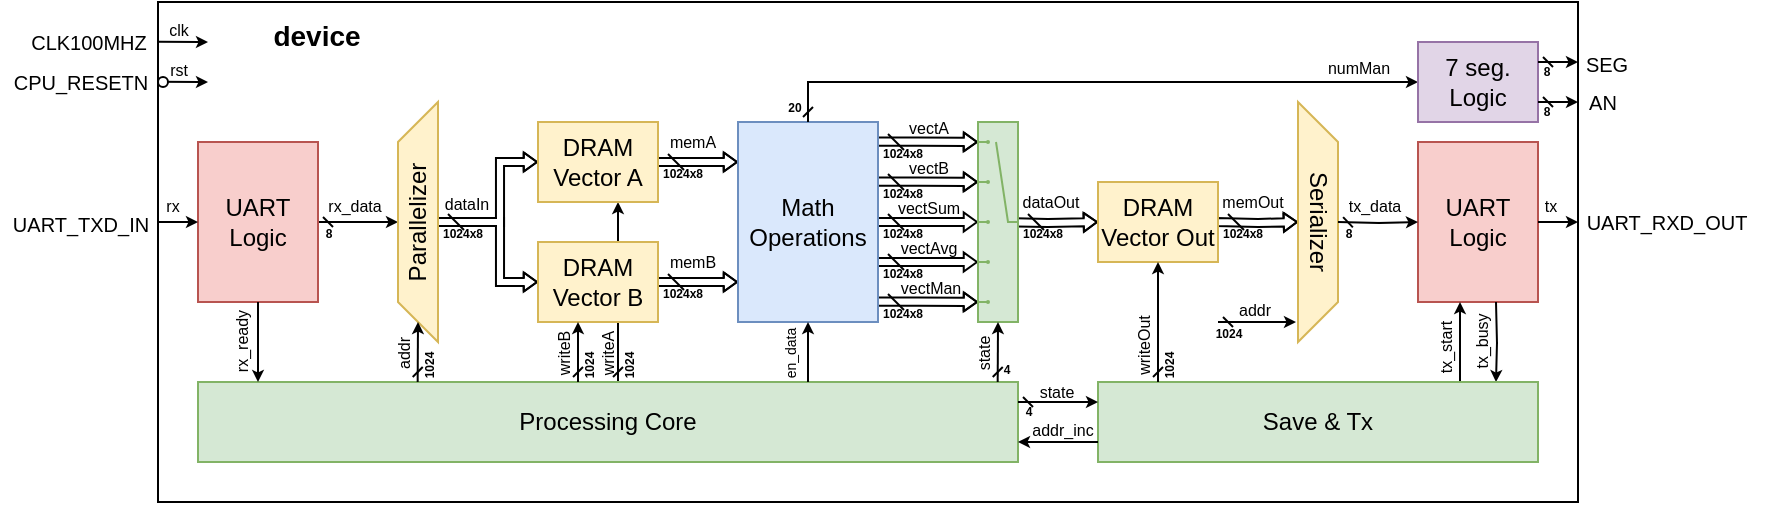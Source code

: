 <mxfile version="18.0.1" type="device"><diagram id="-DsmgzynWzYG9LLBWgBi" name="Página-1"><mxGraphModel dx="494" dy="309" grid="1" gridSize="10" guides="1" tooltips="1" connect="1" arrows="1" fold="1" page="1" pageScale="1" pageWidth="827" pageHeight="1169" math="0" shadow="0"><root><mxCell id="0"/><mxCell id="1" parent="0"/><mxCell id="y_zdgbAnioxn6mlKy7-3-130" value="" style="rounded=0;whiteSpace=wrap;html=1;fontSize=7;" parent="1" vertex="1"><mxGeometry x="90" y="50" width="710" height="250" as="geometry"/></mxCell><mxCell id="y_zdgbAnioxn6mlKy7-3-101" value="" style="endArrow=classic;html=1;rounded=0;fontSize=4;fontColor=#808080;strokeWidth=1;endSize=3;startSize=3;startArrow=dash;startFill=0;entryX=0.5;entryY=1;entryDx=0;entryDy=0;" parent="1" edge="1"><mxGeometry width="50" height="50" relative="1" as="geometry"><mxPoint x="320" y="240" as="sourcePoint"/><mxPoint x="320" y="150" as="targetPoint"/></mxGeometry></mxCell><mxCell id="y_zdgbAnioxn6mlKy7-3-64" style="edgeStyle=orthogonalEdgeStyle;rounded=0;orthogonalLoop=1;jettySize=auto;html=1;shape=flexArrow;endSize=1.878;startSize=3;strokeWidth=1;width=4.043;endWidth=4.427;" parent="1" edge="1"><mxGeometry relative="1" as="geometry"><mxPoint x="449" y="119.83" as="sourcePoint"/><mxPoint x="500" y="120" as="targetPoint"/><Array as="points"><mxPoint x="470" y="120"/><mxPoint x="490" y="120"/></Array></mxGeometry></mxCell><mxCell id="y_zdgbAnioxn6mlKy7-3-69" style="edgeStyle=orthogonalEdgeStyle;rounded=0;orthogonalLoop=1;jettySize=auto;html=1;shape=flexArrow;endSize=1.878;startSize=3;strokeWidth=1;width=4.043;endWidth=4.427;" parent="1" edge="1"><mxGeometry relative="1" as="geometry"><mxPoint x="449" y="199.83" as="sourcePoint"/><mxPoint x="500" y="200" as="targetPoint"/><Array as="points"><mxPoint x="470" y="200"/><mxPoint x="490" y="200"/></Array></mxGeometry></mxCell><mxCell id="y_zdgbAnioxn6mlKy7-3-41" style="edgeStyle=orthogonalEdgeStyle;rounded=0;orthogonalLoop=1;jettySize=auto;html=1;shape=flexArrow;endSize=1.878;startSize=3;strokeWidth=1;width=4.043;endWidth=4.427;entryX=0.5;entryY=1;entryDx=0;entryDy=0;" parent="1" target="y_zdgbAnioxn6mlKy7-3-40" edge="1"><mxGeometry relative="1" as="geometry"><mxPoint x="619" y="160" as="sourcePoint"/><mxPoint x="640" y="160" as="targetPoint"/><Array as="points"/></mxGeometry></mxCell><mxCell id="y_zdgbAnioxn6mlKy7-3-34" style="edgeStyle=orthogonalEdgeStyle;rounded=0;orthogonalLoop=1;jettySize=auto;html=1;shape=flexArrow;endSize=1.878;startSize=3;strokeWidth=1;width=4.043;endWidth=4.427;entryX=0;entryY=0.5;entryDx=0;entryDy=0;" parent="1" target="y_zdgbAnioxn6mlKy7-3-39" edge="1"><mxGeometry relative="1" as="geometry"><mxPoint x="509" y="160" as="sourcePoint"/><mxPoint x="552" y="160" as="targetPoint"/><Array as="points"/></mxGeometry></mxCell><mxCell id="y_zdgbAnioxn6mlKy7-3-16" style="edgeStyle=orthogonalEdgeStyle;rounded=0;orthogonalLoop=1;jettySize=auto;html=1;shape=flexArrow;endSize=1.878;startSize=3;strokeWidth=1;width=4.043;endWidth=4.427;" parent="1" edge="1"><mxGeometry relative="1" as="geometry"><mxPoint x="338.99" y="130.04" as="sourcePoint"/><mxPoint x="380" y="130" as="targetPoint"/><Array as="points"><mxPoint x="360" y="130"/><mxPoint x="360" y="130"/></Array></mxGeometry></mxCell><mxCell id="y_zdgbAnioxn6mlKy7-3-17" style="edgeStyle=orthogonalEdgeStyle;rounded=0;orthogonalLoop=1;jettySize=auto;html=1;shape=flexArrow;endSize=1.878;startSize=3;strokeWidth=1;width=4.043;endWidth=4.427;" parent="1" edge="1"><mxGeometry relative="1" as="geometry"><mxPoint x="339.0" y="190.0" as="sourcePoint"/><mxPoint x="380" y="190" as="targetPoint"/><Array as="points"><mxPoint x="360" y="190"/><mxPoint x="360" y="190"/></Array></mxGeometry></mxCell><mxCell id="y_zdgbAnioxn6mlKy7-3-19" style="edgeStyle=orthogonalEdgeStyle;rounded=0;orthogonalLoop=1;jettySize=auto;html=1;shape=flexArrow;endSize=1.878;startSize=3;strokeWidth=1;width=4.043;endWidth=4.427;" parent="1" edge="1"><mxGeometry relative="1" as="geometry"><mxPoint x="449" y="160" as="sourcePoint"/><mxPoint x="500" y="160" as="targetPoint"/><Array as="points"/></mxGeometry></mxCell><mxCell id="y_zdgbAnioxn6mlKy7-3-20" style="edgeStyle=orthogonalEdgeStyle;rounded=0;orthogonalLoop=1;jettySize=auto;html=1;shape=flexArrow;endSize=1.878;startSize=3;strokeWidth=1;width=4.043;endWidth=4.427;" parent="1" edge="1"><mxGeometry relative="1" as="geometry"><mxPoint x="449" y="180.0" as="sourcePoint"/><mxPoint x="500" y="180" as="targetPoint"/><Array as="points"/></mxGeometry></mxCell><mxCell id="y_zdgbAnioxn6mlKy7-3-18" style="edgeStyle=orthogonalEdgeStyle;rounded=0;orthogonalLoop=1;jettySize=auto;html=1;shape=flexArrow;endSize=1.878;startSize=3;strokeWidth=1;width=4.043;endWidth=4.427;" parent="1" edge="1"><mxGeometry relative="1" as="geometry"><mxPoint x="449" y="139.83" as="sourcePoint"/><mxPoint x="500" y="140" as="targetPoint"/><Array as="points"><mxPoint x="470" y="140"/><mxPoint x="490" y="140"/></Array></mxGeometry></mxCell><mxCell id="ORsFb4dyADY8NEj_Fjfk-15" style="edgeStyle=orthogonalEdgeStyle;rounded=0;orthogonalLoop=1;jettySize=auto;html=1;shape=flexArrow;endSize=1.878;startSize=3;strokeWidth=1;width=4.043;endWidth=4.427;entryX=0;entryY=0.5;entryDx=0;entryDy=0;" parent="1" target="ORsFb4dyADY8NEj_Fjfk-9" edge="1"><mxGeometry relative="1" as="geometry"><mxPoint x="229" y="160" as="sourcePoint"/><mxPoint x="260" y="190" as="targetPoint"/><Array as="points"><mxPoint x="261" y="160"/><mxPoint x="261" y="190"/></Array></mxGeometry></mxCell><mxCell id="ORsFb4dyADY8NEj_Fjfk-7" style="edgeStyle=orthogonalEdgeStyle;rounded=0;orthogonalLoop=1;jettySize=auto;html=1;exitX=1;exitY=0.5;exitDx=0;exitDy=0;entryX=0.5;entryY=0;entryDx=0;entryDy=0;endSize=3;startSize=3;startArrow=dash;startFill=0;" parent="1" source="ORsFb4dyADY8NEj_Fjfk-1" target="ORsFb4dyADY8NEj_Fjfk-5" edge="1"><mxGeometry relative="1" as="geometry"/></mxCell><mxCell id="ORsFb4dyADY8NEj_Fjfk-1" value="UART&lt;br&gt;Logic" style="rounded=0;whiteSpace=wrap;html=1;fillColor=#f8cecc;strokeColor=#b85450;" parent="1" vertex="1"><mxGeometry x="110" y="120" width="60" height="80" as="geometry"/></mxCell><mxCell id="ORsFb4dyADY8NEj_Fjfk-2" value="UART&lt;br&gt;Logic" style="rounded=0;whiteSpace=wrap;html=1;fillColor=#f8cecc;strokeColor=#b85450;" parent="1" vertex="1"><mxGeometry x="720" y="120" width="60" height="80" as="geometry"/></mxCell><mxCell id="ORsFb4dyADY8NEj_Fjfk-11" style="edgeStyle=orthogonalEdgeStyle;rounded=0;orthogonalLoop=1;jettySize=auto;html=1;entryX=0;entryY=0.5;entryDx=0;entryDy=0;shape=flexArrow;endSize=1.878;startSize=3;strokeWidth=1;width=4.043;endWidth=4.427;" parent="1" target="ORsFb4dyADY8NEj_Fjfk-8" edge="1"><mxGeometry relative="1" as="geometry"><mxPoint x="229" y="160" as="sourcePoint"/><Array as="points"><mxPoint x="261" y="160"/><mxPoint x="261" y="130"/></Array></mxGeometry></mxCell><mxCell id="ORsFb4dyADY8NEj_Fjfk-8" value="DRAM&lt;br&gt;Vector A" style="rounded=0;whiteSpace=wrap;html=1;fillColor=#fff2cc;strokeColor=#d6b656;" parent="1" vertex="1"><mxGeometry x="280" y="110" width="60" height="40" as="geometry"/></mxCell><mxCell id="ORsFb4dyADY8NEj_Fjfk-9" value="DRAM&lt;br&gt;Vector B" style="rounded=0;whiteSpace=wrap;html=1;fillColor=#fff2cc;strokeColor=#d6b656;" parent="1" vertex="1"><mxGeometry x="280" y="170" width="60" height="40" as="geometry"/></mxCell><mxCell id="ORsFb4dyADY8NEj_Fjfk-5" value="&lt;span style=&quot;background-color: rgb(255, 242, 204);&quot;&gt;Parallelizer&lt;/span&gt;" style="shape=trapezoid;perimeter=trapezoidPerimeter;whiteSpace=wrap;html=1;fixedSize=1;fillColor=#fff2cc;strokeColor=#d6b656;rotation=-90;" parent="1" vertex="1"><mxGeometry x="160" y="150" width="120" height="20" as="geometry"/></mxCell><mxCell id="ORsFb4dyADY8NEj_Fjfk-14" value="" style="rounded=0;whiteSpace=wrap;html=1;strokeColor=#FFFFFF;" parent="1" vertex="1"><mxGeometry x="260" y="154" width="2" height="14" as="geometry"/></mxCell><mxCell id="ORsFb4dyADY8NEj_Fjfk-16" value="dataIn" style="text;html=1;align=center;verticalAlign=middle;resizable=0;points=[];autosize=1;strokeColor=none;fillColor=none;fontSize=8;" parent="1" vertex="1"><mxGeometry x="224" y="141" width="40" height="20" as="geometry"/></mxCell><mxCell id="ORsFb4dyADY8NEj_Fjfk-17" value="addr" style="text;html=1;align=center;verticalAlign=middle;resizable=0;points=[];autosize=1;strokeColor=none;fillColor=none;fontSize=8;rotation=-90;" parent="1" vertex="1"><mxGeometry x="198" y="216" width="30" height="20" as="geometry"/></mxCell><mxCell id="ORsFb4dyADY8NEj_Fjfk-18" value="8" style="text;html=1;align=center;verticalAlign=middle;resizable=0;points=[];autosize=1;strokeColor=none;fillColor=none;fontSize=6;fontStyle=1" parent="1" vertex="1"><mxGeometry x="165" y="161" width="20" height="10" as="geometry"/></mxCell><mxCell id="ORsFb4dyADY8NEj_Fjfk-23" value="" style="endArrow=classic;html=1;rounded=0;fontSize=4;fontColor=#808080;strokeWidth=1;entryX=0;entryY=0.5;entryDx=0;entryDy=0;endSize=3;startSize=3;" parent="1" target="ORsFb4dyADY8NEj_Fjfk-1" edge="1"><mxGeometry width="50" height="50" relative="1" as="geometry"><mxPoint x="90" y="160" as="sourcePoint"/><mxPoint x="210" y="120" as="targetPoint"/></mxGeometry></mxCell><mxCell id="ORsFb4dyADY8NEj_Fjfk-24" value="rx" style="text;html=1;align=center;verticalAlign=middle;resizable=0;points=[];autosize=1;strokeColor=none;fillColor=none;fontSize=8;" parent="1" vertex="1"><mxGeometry x="87" y="142" width="20" height="20" as="geometry"/></mxCell><mxCell id="ORsFb4dyADY8NEj_Fjfk-33" value="memA" style="text;html=1;align=center;verticalAlign=middle;resizable=0;points=[];autosize=1;strokeColor=none;fillColor=none;fontSize=8;" parent="1" vertex="1"><mxGeometry x="337" y="110" width="40" height="20" as="geometry"/></mxCell><mxCell id="ORsFb4dyADY8NEj_Fjfk-35" value="memB" style="text;html=1;align=center;verticalAlign=middle;resizable=0;points=[];autosize=1;strokeColor=none;fillColor=none;fontSize=8;" parent="1" vertex="1"><mxGeometry x="337" y="170" width="40" height="20" as="geometry"/></mxCell><mxCell id="y_zdgbAnioxn6mlKy7-3-15" value="Math&lt;br&gt;Operations&lt;br&gt;" style="rounded=0;whiteSpace=wrap;html=1;fillColor=#dae8fc;strokeColor=#6c8ebf;" parent="1" vertex="1"><mxGeometry x="380" y="110" width="70" height="100" as="geometry"/></mxCell><mxCell id="y_zdgbAnioxn6mlKy7-3-33" value="" style="rounded=0;whiteSpace=wrap;html=1;fillColor=#d5e8d4;strokeColor=#82b366;" parent="1" vertex="1"><mxGeometry x="500" y="110" width="20" height="100" as="geometry"/></mxCell><mxCell id="y_zdgbAnioxn6mlKy7-3-38" value="dataOut" style="text;html=1;align=center;verticalAlign=middle;resizable=0;points=[];autosize=1;strokeColor=none;fillColor=none;fontSize=8;" parent="1" vertex="1"><mxGeometry x="516" y="140" width="40" height="20" as="geometry"/></mxCell><mxCell id="y_zdgbAnioxn6mlKy7-3-39" value="DRAM&lt;br&gt;Vector Out" style="rounded=0;whiteSpace=wrap;html=1;fillColor=#fff2cc;strokeColor=#d6b656;" parent="1" vertex="1"><mxGeometry x="560" y="140" width="60" height="40" as="geometry"/></mxCell><mxCell id="y_zdgbAnioxn6mlKy7-3-40" value="&lt;span style=&quot;background-color: rgb(255, 242, 204);&quot;&gt;Serializer&lt;/span&gt;" style="shape=trapezoid;perimeter=trapezoidPerimeter;whiteSpace=wrap;html=1;fixedSize=1;fillColor=#fff2cc;strokeColor=#d6b656;rotation=90;" parent="1" vertex="1"><mxGeometry x="610" y="150" width="120" height="20" as="geometry"/></mxCell><mxCell id="y_zdgbAnioxn6mlKy7-3-42" style="edgeStyle=orthogonalEdgeStyle;rounded=0;orthogonalLoop=1;jettySize=auto;html=1;exitX=1;exitY=0.5;exitDx=0;exitDy=0;entryX=0.5;entryY=0;entryDx=0;entryDy=0;endSize=3;startSize=3;startArrow=dash;startFill=0;" parent="1" edge="1"><mxGeometry relative="1" as="geometry"><mxPoint x="680" y="160" as="sourcePoint"/><mxPoint x="720" y="160" as="targetPoint"/></mxGeometry></mxCell><mxCell id="y_zdgbAnioxn6mlKy7-3-43" value="tx_data" style="text;html=1;align=center;verticalAlign=middle;resizable=0;points=[];autosize=1;strokeColor=none;fillColor=none;fontSize=8;" parent="1" vertex="1"><mxGeometry x="678" y="142" width="40" height="20" as="geometry"/></mxCell><mxCell id="y_zdgbAnioxn6mlKy7-3-44" value="8" style="text;html=1;align=center;verticalAlign=middle;resizable=0;points=[];autosize=1;strokeColor=none;fillColor=none;fontSize=6;fontStyle=1" parent="1" vertex="1"><mxGeometry x="675" y="161" width="20" height="10" as="geometry"/></mxCell><mxCell id="y_zdgbAnioxn6mlKy7-3-45" value="" style="endArrow=none;html=1;rounded=0;fillColor=#d5e8d4;strokeColor=#82b366;startArrow=oval;startFill=1;endSize=1;startSize=1;" parent="1" edge="1"><mxGeometry width="50" height="50" relative="1" as="geometry"><mxPoint x="505" y="120" as="sourcePoint"/><mxPoint x="500" y="120" as="targetPoint"/></mxGeometry></mxCell><mxCell id="y_zdgbAnioxn6mlKy7-3-46" value="" style="endArrow=none;html=1;rounded=0;fillColor=#d5e8d4;strokeColor=#82b366;startArrow=oval;startFill=1;endSize=1;startSize=1;" parent="1" edge="1"><mxGeometry width="50" height="50" relative="1" as="geometry"><mxPoint x="505" y="140" as="sourcePoint"/><mxPoint x="500" y="140" as="targetPoint"/></mxGeometry></mxCell><mxCell id="y_zdgbAnioxn6mlKy7-3-47" value="" style="endArrow=none;html=1;rounded=0;fillColor=#d5e8d4;strokeColor=#82b366;startArrow=oval;startFill=1;endSize=1;startSize=1;" parent="1" edge="1"><mxGeometry width="50" height="50" relative="1" as="geometry"><mxPoint x="505" y="160" as="sourcePoint"/><mxPoint x="500" y="160" as="targetPoint"/></mxGeometry></mxCell><mxCell id="y_zdgbAnioxn6mlKy7-3-48" value="" style="endArrow=none;html=1;rounded=0;fillColor=#d5e8d4;strokeColor=#82b366;startArrow=oval;startFill=1;endSize=1;startSize=1;" parent="1" edge="1"><mxGeometry width="50" height="50" relative="1" as="geometry"><mxPoint x="505" y="180" as="sourcePoint"/><mxPoint x="500" y="180" as="targetPoint"/></mxGeometry></mxCell><mxCell id="y_zdgbAnioxn6mlKy7-3-49" value="" style="endArrow=none;html=1;rounded=0;fillColor=#d5e8d4;strokeColor=#82b366;startArrow=oval;startFill=1;endSize=1;startSize=1;" parent="1" edge="1"><mxGeometry width="50" height="50" relative="1" as="geometry"><mxPoint x="505" y="200" as="sourcePoint"/><mxPoint x="500" y="200" as="targetPoint"/></mxGeometry></mxCell><mxCell id="y_zdgbAnioxn6mlKy7-3-50" value="" style="endArrow=none;html=1;rounded=0;fillColor=#d5e8d4;strokeColor=#82b366;" parent="1" edge="1"><mxGeometry width="50" height="50" relative="1" as="geometry"><mxPoint x="520" y="160" as="sourcePoint"/><mxPoint x="509" y="120" as="targetPoint"/><Array as="points"><mxPoint x="515" y="160"/></Array></mxGeometry></mxCell><mxCell id="y_zdgbAnioxn6mlKy7-3-52" value="vectB" style="text;html=1;align=center;verticalAlign=middle;resizable=0;points=[];autosize=1;strokeColor=none;fillColor=none;fontSize=8;" parent="1" vertex="1"><mxGeometry x="455" y="123" width="40" height="20" as="geometry"/></mxCell><mxCell id="y_zdgbAnioxn6mlKy7-3-53" value="vectSum" style="text;html=1;align=center;verticalAlign=middle;resizable=0;points=[];autosize=1;strokeColor=none;fillColor=none;fontSize=8;" parent="1" vertex="1"><mxGeometry x="450" y="143" width="50" height="20" as="geometry"/></mxCell><mxCell id="y_zdgbAnioxn6mlKy7-3-54" value="vectAvg" style="text;html=1;align=center;verticalAlign=middle;resizable=0;points=[];autosize=1;strokeColor=none;fillColor=none;fontSize=8;" parent="1" vertex="1"><mxGeometry x="455" y="163" width="40" height="20" as="geometry"/></mxCell><mxCell id="y_zdgbAnioxn6mlKy7-3-65" value="vectA" style="text;html=1;align=center;verticalAlign=middle;resizable=0;points=[];autosize=1;strokeColor=none;fillColor=none;fontSize=8;" parent="1" vertex="1"><mxGeometry x="455" y="103" width="40" height="20" as="geometry"/></mxCell><mxCell id="y_zdgbAnioxn6mlKy7-3-74" value="memOut" style="text;html=1;align=center;verticalAlign=middle;resizable=0;points=[];autosize=1;strokeColor=none;fillColor=none;fontSize=8;" parent="1" vertex="1"><mxGeometry x="612" y="140" width="50" height="20" as="geometry"/></mxCell><mxCell id="y_zdgbAnioxn6mlKy7-3-78" style="edgeStyle=orthogonalEdgeStyle;rounded=0;orthogonalLoop=1;jettySize=auto;html=1;exitX=0.5;exitY=0;exitDx=0;exitDy=0;endSize=3;startSize=3;startArrow=dash;startFill=0;entryX=0;entryY=0.5;entryDx=0;entryDy=0;" parent="1" source="y_zdgbAnioxn6mlKy7-3-15" target="y_zdgbAnioxn6mlKy7-3-81" edge="1"><mxGeometry relative="1" as="geometry"><mxPoint x="545" y="260" as="sourcePoint"/><mxPoint x="720" y="250" as="targetPoint"/></mxGeometry></mxCell><mxCell id="y_zdgbAnioxn6mlKy7-3-79" value="numMan" style="text;html=1;align=center;verticalAlign=middle;resizable=0;points=[];autosize=1;strokeColor=none;fillColor=none;fontSize=8;" parent="1" vertex="1"><mxGeometry x="665" y="73" width="50" height="20" as="geometry"/></mxCell><mxCell id="y_zdgbAnioxn6mlKy7-3-80" value="20" style="text;html=1;align=center;verticalAlign=middle;resizable=0;points=[];autosize=1;strokeColor=none;fillColor=none;fontSize=6;fontStyle=1" parent="1" vertex="1"><mxGeometry x="398" y="98" width="20" height="10" as="geometry"/></mxCell><mxCell id="y_zdgbAnioxn6mlKy7-3-81" value="7 seg. Logic" style="rounded=0;whiteSpace=wrap;html=1;fillColor=#e1d5e7;strokeColor=#9673a6;" parent="1" vertex="1"><mxGeometry x="720" y="70" width="60" height="40" as="geometry"/></mxCell><mxCell id="y_zdgbAnioxn6mlKy7-3-83" value="Processing Core" style="rounded=0;whiteSpace=wrap;html=1;fillColor=#d5e8d4;strokeColor=#82b366;" parent="1" vertex="1"><mxGeometry x="110" y="240" width="410" height="40" as="geometry"/></mxCell><mxCell id="y_zdgbAnioxn6mlKy7-3-84" value="" style="endArrow=classic;html=1;rounded=0;fontSize=4;fontColor=#808080;strokeWidth=1;endSize=3;startSize=3;" parent="1" edge="1"><mxGeometry width="50" height="50" relative="1" as="geometry"><mxPoint x="780.0" y="160" as="sourcePoint"/><mxPoint x="800" y="160" as="targetPoint"/></mxGeometry></mxCell><mxCell id="y_zdgbAnioxn6mlKy7-3-85" value="tx" style="text;html=1;align=center;verticalAlign=middle;resizable=0;points=[];autosize=1;strokeColor=none;fillColor=none;fontSize=8;" parent="1" vertex="1"><mxGeometry x="776" y="142" width="20" height="20" as="geometry"/></mxCell><mxCell id="y_zdgbAnioxn6mlKy7-3-88" value="" style="endArrow=classic;html=1;rounded=0;fontSize=4;fontColor=#808080;strokeWidth=1;endSize=3;startSize=3;" parent="1" edge="1"><mxGeometry width="50" height="50" relative="1" as="geometry"><mxPoint x="140" y="200" as="sourcePoint"/><mxPoint x="140" y="240" as="targetPoint"/></mxGeometry></mxCell><mxCell id="y_zdgbAnioxn6mlKy7-3-89" value="rx_ready" style="text;html=1;align=center;verticalAlign=middle;resizable=0;points=[];autosize=1;strokeColor=none;fillColor=none;fontSize=8;rotation=-90;" parent="1" vertex="1"><mxGeometry x="107" y="210" width="50" height="20" as="geometry"/></mxCell><mxCell id="y_zdgbAnioxn6mlKy7-3-93" style="edgeStyle=orthogonalEdgeStyle;rounded=0;orthogonalLoop=1;jettySize=auto;html=1;endSize=3;startSize=3;startArrow=none;startFill=0;" parent="1" edge="1"><mxGeometry relative="1" as="geometry"><mxPoint x="741" y="240" as="sourcePoint"/><mxPoint x="741" y="200" as="targetPoint"/><Array as="points"><mxPoint x="741" y="240"/></Array></mxGeometry></mxCell><mxCell id="y_zdgbAnioxn6mlKy7-3-94" style="edgeStyle=orthogonalEdgeStyle;rounded=0;orthogonalLoop=1;jettySize=auto;html=1;endSize=3;startSize=3;startArrow=none;startFill=0;" parent="1" edge="1"><mxGeometry relative="1" as="geometry"><mxPoint x="759" y="200" as="sourcePoint"/><mxPoint x="759" y="240" as="targetPoint"/></mxGeometry></mxCell><mxCell id="y_zdgbAnioxn6mlKy7-3-95" value="tx_busy" style="text;html=1;align=center;verticalAlign=middle;resizable=0;points=[];autosize=1;strokeColor=none;fillColor=none;fontSize=8;rotation=-90;" parent="1" vertex="1"><mxGeometry x="732" y="210" width="40" height="20" as="geometry"/></mxCell><mxCell id="y_zdgbAnioxn6mlKy7-3-96" value="tx_start" style="text;html=1;align=center;verticalAlign=middle;resizable=0;points=[];autosize=1;strokeColor=none;fillColor=none;fontSize=8;rotation=-90;" parent="1" vertex="1"><mxGeometry x="714" y="213" width="40" height="20" as="geometry"/></mxCell><mxCell id="y_zdgbAnioxn6mlKy7-3-97" value="" style="endArrow=classic;html=1;rounded=0;fontSize=4;fontColor=#808080;strokeWidth=1;endSize=3;startSize=3;startArrow=dash;startFill=0;" parent="1" edge="1"><mxGeometry width="50" height="50" relative="1" as="geometry"><mxPoint x="219.83" y="240" as="sourcePoint"/><mxPoint x="220" y="210" as="targetPoint"/></mxGeometry></mxCell><mxCell id="y_zdgbAnioxn6mlKy7-3-98" value="1024" style="text;html=1;align=center;verticalAlign=middle;resizable=0;points=[];autosize=1;strokeColor=none;fillColor=none;fontSize=6;rotation=-90;fontStyle=1" parent="1" vertex="1"><mxGeometry x="211" y="227" width="30" height="10" as="geometry"/></mxCell><mxCell id="y_zdgbAnioxn6mlKy7-3-99" value="rx_data" style="text;html=1;align=center;verticalAlign=middle;resizable=0;points=[];autosize=1;strokeColor=none;fillColor=none;fontSize=8;rotation=0;" parent="1" vertex="1"><mxGeometry x="168" y="142" width="40" height="20" as="geometry"/></mxCell><mxCell id="y_zdgbAnioxn6mlKy7-3-103" value="" style="endArrow=classic;html=1;rounded=0;fontSize=4;fontColor=#808080;strokeWidth=1;endSize=3;startSize=3;startArrow=dash;startFill=0;" parent="1" edge="1"><mxGeometry width="50" height="50" relative="1" as="geometry"><mxPoint x="300" y="240" as="sourcePoint"/><mxPoint x="300" y="210" as="targetPoint"/></mxGeometry></mxCell><mxCell id="y_zdgbAnioxn6mlKy7-3-104" value="writeA" style="text;html=1;align=center;verticalAlign=middle;resizable=0;points=[];autosize=1;strokeColor=none;fillColor=none;fontSize=8;rotation=-90;" parent="1" vertex="1"><mxGeometry x="295" y="216" width="40" height="20" as="geometry"/></mxCell><mxCell id="y_zdgbAnioxn6mlKy7-3-105" value="writeB" style="text;html=1;align=center;verticalAlign=middle;resizable=0;points=[];autosize=1;strokeColor=none;fillColor=none;fontSize=8;rotation=-90;" parent="1" vertex="1"><mxGeometry x="273" y="216" width="40" height="20" as="geometry"/></mxCell><mxCell id="y_zdgbAnioxn6mlKy7-3-106" value="1024" style="text;html=1;align=center;verticalAlign=middle;resizable=0;points=[];autosize=1;strokeColor=none;fillColor=none;fontSize=6;rotation=-90;fontStyle=1" parent="1" vertex="1"><mxGeometry x="291" y="227" width="30" height="10" as="geometry"/></mxCell><mxCell id="y_zdgbAnioxn6mlKy7-3-107" value="1024" style="text;html=1;align=center;verticalAlign=middle;resizable=0;points=[];autosize=1;strokeColor=none;fillColor=none;fontSize=6;rotation=-90;fontStyle=1" parent="1" vertex="1"><mxGeometry x="311" y="227" width="30" height="10" as="geometry"/></mxCell><mxCell id="y_zdgbAnioxn6mlKy7-3-108" value="" style="endArrow=classic;html=1;rounded=0;fontSize=4;fontColor=#808080;strokeWidth=1;endSize=3;startSize=3;startArrow=none;startFill=0;entryX=0.5;entryY=1;entryDx=0;entryDy=0;" parent="1" target="y_zdgbAnioxn6mlKy7-3-15" edge="1"><mxGeometry width="50" height="50" relative="1" as="geometry"><mxPoint x="415" y="240" as="sourcePoint"/><mxPoint x="414" y="210" as="targetPoint"/></mxGeometry></mxCell><mxCell id="y_zdgbAnioxn6mlKy7-3-109" value="en_data" style="text;html=1;align=center;verticalAlign=middle;resizable=0;points=[];autosize=1;strokeColor=none;fillColor=none;fontSize=7;rotation=-90;" parent="1" vertex="1"><mxGeometry x="387" y="221" width="40" height="10" as="geometry"/></mxCell><mxCell id="y_zdgbAnioxn6mlKy7-3-113" value="" style="endArrow=classic;html=1;rounded=0;fontSize=4;fontColor=#808080;strokeWidth=1;endSize=3;startSize=3;startArrow=dash;startFill=0;" parent="1" edge="1"><mxGeometry width="50" height="50" relative="1" as="geometry"><mxPoint x="509.85" y="240" as="sourcePoint"/><mxPoint x="510" y="210" as="targetPoint"/></mxGeometry></mxCell><mxCell id="y_zdgbAnioxn6mlKy7-3-114" value="state" style="text;html=1;align=center;verticalAlign=middle;resizable=0;points=[];autosize=1;strokeColor=none;fillColor=none;fontSize=8;rotation=-90;" parent="1" vertex="1"><mxGeometry x="488" y="216" width="30" height="20" as="geometry"/></mxCell><mxCell id="y_zdgbAnioxn6mlKy7-3-115" value="4" style="text;html=1;align=center;verticalAlign=middle;resizable=0;points=[];autosize=1;strokeColor=none;fillColor=none;fontSize=6;fontStyle=1" parent="1" vertex="1"><mxGeometry x="504" y="229" width="20" height="10" as="geometry"/></mxCell><mxCell id="y_zdgbAnioxn6mlKy7-3-116" value="Save &amp;amp; Tx" style="rounded=0;whiteSpace=wrap;html=1;fillColor=#d5e8d4;strokeColor=#82b366;" parent="1" vertex="1"><mxGeometry x="560" y="240" width="220" height="40" as="geometry"/></mxCell><mxCell id="y_zdgbAnioxn6mlKy7-3-117" value="" style="endArrow=classic;html=1;rounded=0;fontSize=4;fontColor=#808080;strokeWidth=1;endSize=3;startSize=3;startArrow=dash;startFill=0;entryX=0.5;entryY=1;entryDx=0;entryDy=0;" parent="1" target="y_zdgbAnioxn6mlKy7-3-39" edge="1"><mxGeometry width="50" height="50" relative="1" as="geometry"><mxPoint x="590" y="240" as="sourcePoint"/><mxPoint x="587.0" y="203" as="targetPoint"/></mxGeometry></mxCell><mxCell id="y_zdgbAnioxn6mlKy7-3-118" value="writeOut" style="text;html=1;align=center;verticalAlign=middle;resizable=0;points=[];autosize=1;strokeColor=none;fillColor=none;fontSize=8;rotation=-90;" parent="1" vertex="1"><mxGeometry x="558" y="212" width="50" height="20" as="geometry"/></mxCell><mxCell id="y_zdgbAnioxn6mlKy7-3-119" value="1024" style="text;html=1;align=center;verticalAlign=middle;resizable=0;points=[];autosize=1;strokeColor=none;fillColor=none;fontSize=6;rotation=-90;fontStyle=1" parent="1" vertex="1"><mxGeometry x="581" y="227" width="30" height="10" as="geometry"/></mxCell><mxCell id="y_zdgbAnioxn6mlKy7-3-120" value="state" style="text;html=1;align=center;verticalAlign=middle;resizable=0;points=[];autosize=1;strokeColor=none;fillColor=none;fontSize=8;rotation=0;" parent="1" vertex="1"><mxGeometry x="524" y="235" width="30" height="20" as="geometry"/></mxCell><mxCell id="y_zdgbAnioxn6mlKy7-3-122" value="" style="endArrow=classic;html=1;rounded=0;fontSize=4;fontColor=#808080;strokeWidth=1;endSize=3;startSize=3;startArrow=dash;startFill=0;entryX=0;entryY=0.25;entryDx=0;entryDy=0;" parent="1" target="y_zdgbAnioxn6mlKy7-3-116" edge="1"><mxGeometry width="50" height="50" relative="1" as="geometry"><mxPoint x="520" y="250" as="sourcePoint"/><mxPoint x="520" y="220" as="targetPoint"/></mxGeometry></mxCell><mxCell id="y_zdgbAnioxn6mlKy7-3-123" value="" style="endArrow=classic;html=1;rounded=0;fontSize=4;fontColor=#808080;strokeWidth=1;endSize=3;startSize=3;startArrow=none;startFill=0;exitX=0;exitY=0.75;exitDx=0;exitDy=0;entryX=1;entryY=0.75;entryDx=0;entryDy=0;" parent="1" source="y_zdgbAnioxn6mlKy7-3-116" target="y_zdgbAnioxn6mlKy7-3-83" edge="1"><mxGeometry width="50" height="50" relative="1" as="geometry"><mxPoint x="520" y="270" as="sourcePoint"/><mxPoint x="530" y="290" as="targetPoint"/></mxGeometry></mxCell><mxCell id="y_zdgbAnioxn6mlKy7-3-124" value="addr_inc" style="text;html=1;align=center;verticalAlign=middle;resizable=0;points=[];autosize=1;strokeColor=none;fillColor=none;fontSize=8;rotation=0;" parent="1" vertex="1"><mxGeometry x="517" y="254" width="50" height="20" as="geometry"/></mxCell><mxCell id="y_zdgbAnioxn6mlKy7-3-125" value="4" style="text;html=1;align=center;verticalAlign=middle;resizable=0;points=[];autosize=1;strokeColor=none;fillColor=none;fontSize=6;fontStyle=1" parent="1" vertex="1"><mxGeometry x="515" y="250" width="20" height="10" as="geometry"/></mxCell><mxCell id="y_zdgbAnioxn6mlKy7-3-127" value="" style="endArrow=classic;html=1;rounded=0;fontSize=4;fontColor=#808080;strokeWidth=1;endSize=3;startSize=3;startArrow=dash;startFill=0;" parent="1" edge="1"><mxGeometry width="50" height="50" relative="1" as="geometry"><mxPoint x="620" y="210" as="sourcePoint"/><mxPoint x="659" y="210" as="targetPoint"/></mxGeometry></mxCell><mxCell id="y_zdgbAnioxn6mlKy7-3-128" value="addr" style="text;html=1;align=center;verticalAlign=middle;resizable=0;points=[];autosize=1;strokeColor=none;fillColor=none;fontSize=8;rotation=0;" parent="1" vertex="1"><mxGeometry x="623" y="194" width="30" height="20" as="geometry"/></mxCell><mxCell id="y_zdgbAnioxn6mlKy7-3-129" value="1024" style="text;html=1;align=center;verticalAlign=middle;resizable=0;points=[];autosize=1;strokeColor=none;fillColor=none;fontSize=6;rotation=0;fontStyle=1" parent="1" vertex="1"><mxGeometry x="610" y="211" width="30" height="10" as="geometry"/></mxCell><mxCell id="y_zdgbAnioxn6mlKy7-3-133" value="UART_RXD_OUT" style="text;html=1;align=center;verticalAlign=middle;resizable=0;points=[];autosize=1;strokeColor=none;fillColor=none;fontSize=10;" parent="1" vertex="1"><mxGeometry x="794" y="150" width="100" height="20" as="geometry"/></mxCell><mxCell id="y_zdgbAnioxn6mlKy7-3-134" value="" style="endArrow=classic;html=1;rounded=0;fontSize=4;fontColor=#808080;strokeWidth=1;endSize=3;startSize=3;startArrow=dash;startFill=0;" parent="1" edge="1"><mxGeometry width="50" height="50" relative="1" as="geometry"><mxPoint x="780.0" y="80" as="sourcePoint"/><mxPoint x="800" y="80" as="targetPoint"/></mxGeometry></mxCell><mxCell id="y_zdgbAnioxn6mlKy7-3-137" value="" style="endArrow=classic;html=1;rounded=0;fontSize=4;fontColor=#808080;strokeWidth=1;endSize=3;startSize=3;startArrow=dash;startFill=0;" parent="1" edge="1"><mxGeometry width="50" height="50" relative="1" as="geometry"><mxPoint x="780.0" y="100" as="sourcePoint"/><mxPoint x="800" y="100" as="targetPoint"/></mxGeometry></mxCell><mxCell id="y_zdgbAnioxn6mlKy7-3-139" value="SEG" style="text;html=1;align=center;verticalAlign=middle;resizable=0;points=[];autosize=1;strokeColor=none;fillColor=none;fontSize=10;" parent="1" vertex="1"><mxGeometry x="794" y="71" width="40" height="20" as="geometry"/></mxCell><mxCell id="y_zdgbAnioxn6mlKy7-3-140" value="AN" style="text;html=1;align=center;verticalAlign=middle;resizable=0;points=[];autosize=1;strokeColor=none;fillColor=none;fontSize=10;" parent="1" vertex="1"><mxGeometry x="797" y="90" width="30" height="20" as="geometry"/></mxCell><mxCell id="y_zdgbAnioxn6mlKy7-3-144" value="8" style="text;html=1;align=center;verticalAlign=middle;resizable=0;points=[];autosize=1;strokeColor=none;fillColor=none;fontSize=6;fontStyle=1" parent="1" vertex="1"><mxGeometry x="774" y="100" width="20" height="10" as="geometry"/></mxCell><mxCell id="y_zdgbAnioxn6mlKy7-3-145" value="8" style="text;html=1;align=center;verticalAlign=middle;resizable=0;points=[];autosize=1;strokeColor=none;fillColor=none;fontSize=6;fontStyle=1" parent="1" vertex="1"><mxGeometry x="774" y="80" width="20" height="10" as="geometry"/></mxCell><mxCell id="y_zdgbAnioxn6mlKy7-3-146" value="UART_TXD_IN" style="text;html=1;align=center;verticalAlign=middle;resizable=0;points=[];autosize=1;strokeColor=none;fillColor=none;fontSize=10;" parent="1" vertex="1"><mxGeometry x="11" y="151" width="80" height="20" as="geometry"/></mxCell><mxCell id="y_zdgbAnioxn6mlKy7-3-147" value="CLK100MHZ" style="text;html=1;align=center;verticalAlign=middle;resizable=0;points=[];autosize=1;strokeColor=none;fillColor=none;fontSize=10;" parent="1" vertex="1"><mxGeometry x="20" y="60" width="70" height="20" as="geometry"/></mxCell><mxCell id="y_zdgbAnioxn6mlKy7-3-148" value="" style="endArrow=classic;html=1;rounded=0;fontSize=4;fontColor=#808080;strokeWidth=1;endSize=3;startSize=3;" parent="1" edge="1"><mxGeometry width="50" height="50" relative="1" as="geometry"><mxPoint x="90" y="69.89" as="sourcePoint"/><mxPoint x="115" y="70" as="targetPoint"/></mxGeometry></mxCell><mxCell id="y_zdgbAnioxn6mlKy7-3-149" value="CPU_RESETN" style="text;html=1;align=center;verticalAlign=middle;resizable=0;points=[];autosize=1;strokeColor=none;fillColor=none;fontSize=10;" parent="1" vertex="1"><mxGeometry x="11" y="80" width="80" height="20" as="geometry"/></mxCell><mxCell id="y_zdgbAnioxn6mlKy7-3-151" value="rst" style="text;html=1;align=center;verticalAlign=middle;resizable=0;points=[];autosize=1;strokeColor=none;fillColor=none;fontSize=8;" parent="1" vertex="1"><mxGeometry x="90" y="74" width="20" height="20" as="geometry"/></mxCell><mxCell id="y_zdgbAnioxn6mlKy7-3-150" value="" style="endArrow=classic;html=1;rounded=0;fontSize=4;fontColor=#808080;strokeWidth=1;endSize=3;startSize=4;startArrow=none;startFill=0;shadow=0;targetPerimeterSpacing=0;sourcePerimeterSpacing=0;" parent="1" edge="1"><mxGeometry width="50" height="50" relative="1" as="geometry"><mxPoint x="90" y="89.89" as="sourcePoint"/><mxPoint x="115" y="90" as="targetPoint"/></mxGeometry></mxCell><mxCell id="y_zdgbAnioxn6mlKy7-3-152" value="" style="ellipse;whiteSpace=wrap;html=1;aspect=fixed;fontSize=10;" parent="1" vertex="1"><mxGeometry x="90" y="87.5" width="5" height="5" as="geometry"/></mxCell><mxCell id="y_zdgbAnioxn6mlKy7-3-153" value="clk" style="text;html=1;align=center;verticalAlign=middle;resizable=0;points=[];autosize=1;strokeColor=none;fillColor=none;fontSize=8;" parent="1" vertex="1"><mxGeometry x="85" y="54" width="30" height="20" as="geometry"/></mxCell><mxCell id="y_zdgbAnioxn6mlKy7-3-154" value="device" style="text;html=1;align=center;verticalAlign=middle;resizable=0;points=[];autosize=1;strokeColor=none;fillColor=none;fontSize=14;fontStyle=1" parent="1" vertex="1"><mxGeometry x="139" y="57" width="60" height="20" as="geometry"/></mxCell><mxCell id="y_zdgbAnioxn6mlKy7-3-155" value="vectMan" style="text;html=1;align=center;verticalAlign=middle;resizable=0;points=[];autosize=1;strokeColor=none;fillColor=none;fontSize=8;" parent="1" vertex="1"><mxGeometry x="451" y="183" width="50" height="20" as="geometry"/></mxCell><mxCell id="y_zdgbAnioxn6mlKy7-3-159" value="" style="group" parent="1" vertex="1" connectable="0"><mxGeometry x="335" y="126" width="37" height="16" as="geometry"/></mxCell><mxCell id="y_zdgbAnioxn6mlKy7-3-160" value="" style="endArrow=none;html=1;rounded=0;fontSize=4;fontColor=#808080;startSize=3;endSize=3;strokeWidth=1;" parent="y_zdgbAnioxn6mlKy7-3-159" edge="1"><mxGeometry width="50" height="50" relative="1" as="geometry"><mxPoint x="18" y="8" as="sourcePoint"/><mxPoint x="10" as="targetPoint"/></mxGeometry></mxCell><mxCell id="y_zdgbAnioxn6mlKy7-3-161" value="&lt;font style=&quot;font-size: 6px;&quot;&gt;1024x8&lt;/font&gt;" style="text;html=1;align=center;verticalAlign=middle;resizable=0;points=[];autosize=1;strokeColor=none;fillColor=none;fontSize=5;fontStyle=1" parent="y_zdgbAnioxn6mlKy7-3-159" vertex="1"><mxGeometry x="-3" y="5" width="40" height="10" as="geometry"/></mxCell><mxCell id="y_zdgbAnioxn6mlKy7-3-183" value="" style="group" parent="1" vertex="1" connectable="0"><mxGeometry x="335" y="186" width="37" height="16" as="geometry"/></mxCell><mxCell id="y_zdgbAnioxn6mlKy7-3-184" value="" style="endArrow=none;html=1;rounded=0;fontSize=4;fontColor=#808080;startSize=3;endSize=3;strokeWidth=1;" parent="y_zdgbAnioxn6mlKy7-3-183" edge="1"><mxGeometry width="50" height="50" relative="1" as="geometry"><mxPoint x="18" y="8" as="sourcePoint"/><mxPoint x="10" as="targetPoint"/></mxGeometry></mxCell><mxCell id="y_zdgbAnioxn6mlKy7-3-185" value="&lt;font style=&quot;font-size: 6px;&quot;&gt;1024x8&lt;/font&gt;" style="text;html=1;align=center;verticalAlign=middle;resizable=0;points=[];autosize=1;strokeColor=none;fillColor=none;fontSize=5;fontStyle=1" parent="y_zdgbAnioxn6mlKy7-3-183" vertex="1"><mxGeometry x="-3" y="5" width="40" height="10" as="geometry"/></mxCell><mxCell id="y_zdgbAnioxn6mlKy7-3-186" value="" style="group" parent="1" vertex="1" connectable="0"><mxGeometry x="445" y="196" width="37" height="16" as="geometry"/></mxCell><mxCell id="y_zdgbAnioxn6mlKy7-3-187" value="" style="endArrow=none;html=1;rounded=0;fontSize=4;fontColor=#808080;startSize=3;endSize=3;strokeWidth=1;" parent="y_zdgbAnioxn6mlKy7-3-186" edge="1"><mxGeometry width="50" height="50" relative="1" as="geometry"><mxPoint x="18" y="8" as="sourcePoint"/><mxPoint x="10" as="targetPoint"/></mxGeometry></mxCell><mxCell id="y_zdgbAnioxn6mlKy7-3-188" value="&lt;font style=&quot;font-size: 6px;&quot;&gt;1024x8&lt;/font&gt;" style="text;html=1;align=center;verticalAlign=middle;resizable=0;points=[];autosize=1;strokeColor=none;fillColor=none;fontSize=5;fontStyle=1" parent="y_zdgbAnioxn6mlKy7-3-186" vertex="1"><mxGeometry x="-3" y="5" width="40" height="10" as="geometry"/></mxCell><mxCell id="y_zdgbAnioxn6mlKy7-3-189" value="" style="group" parent="1" vertex="1" connectable="0"><mxGeometry x="445" y="176" width="37" height="16" as="geometry"/></mxCell><mxCell id="y_zdgbAnioxn6mlKy7-3-190" value="" style="endArrow=none;html=1;rounded=0;fontSize=4;fontColor=#808080;startSize=3;endSize=3;strokeWidth=1;" parent="y_zdgbAnioxn6mlKy7-3-189" edge="1"><mxGeometry width="50" height="50" relative="1" as="geometry"><mxPoint x="18" y="8" as="sourcePoint"/><mxPoint x="10" as="targetPoint"/></mxGeometry></mxCell><mxCell id="y_zdgbAnioxn6mlKy7-3-191" value="&lt;font style=&quot;font-size: 6px;&quot;&gt;1024x8&lt;/font&gt;" style="text;html=1;align=center;verticalAlign=middle;resizable=0;points=[];autosize=1;strokeColor=none;fillColor=none;fontSize=5;fontStyle=1" parent="y_zdgbAnioxn6mlKy7-3-189" vertex="1"><mxGeometry x="-3" y="5" width="40" height="10" as="geometry"/></mxCell><mxCell id="y_zdgbAnioxn6mlKy7-3-192" value="" style="group" parent="1" vertex="1" connectable="0"><mxGeometry x="445" y="156" width="37" height="16" as="geometry"/></mxCell><mxCell id="y_zdgbAnioxn6mlKy7-3-193" value="" style="endArrow=none;html=1;rounded=0;fontSize=4;fontColor=#808080;startSize=3;endSize=3;strokeWidth=1;" parent="y_zdgbAnioxn6mlKy7-3-192" edge="1"><mxGeometry width="50" height="50" relative="1" as="geometry"><mxPoint x="18" y="8" as="sourcePoint"/><mxPoint x="10" as="targetPoint"/></mxGeometry></mxCell><mxCell id="y_zdgbAnioxn6mlKy7-3-194" value="&lt;font style=&quot;font-size: 6px;&quot;&gt;1024x8&lt;/font&gt;" style="text;html=1;align=center;verticalAlign=middle;resizable=0;points=[];autosize=1;strokeColor=none;fillColor=none;fontSize=5;fontStyle=1" parent="y_zdgbAnioxn6mlKy7-3-192" vertex="1"><mxGeometry x="-3" y="5" width="40" height="10" as="geometry"/></mxCell><mxCell id="y_zdgbAnioxn6mlKy7-3-195" value="" style="group" parent="1" vertex="1" connectable="0"><mxGeometry x="445" y="136" width="37" height="16" as="geometry"/></mxCell><mxCell id="y_zdgbAnioxn6mlKy7-3-196" value="" style="endArrow=none;html=1;rounded=0;fontSize=4;fontColor=#808080;startSize=3;endSize=3;strokeWidth=1;" parent="y_zdgbAnioxn6mlKy7-3-195" edge="1"><mxGeometry width="50" height="50" relative="1" as="geometry"><mxPoint x="18" y="8" as="sourcePoint"/><mxPoint x="10" as="targetPoint"/></mxGeometry></mxCell><mxCell id="y_zdgbAnioxn6mlKy7-3-197" value="&lt;font style=&quot;font-size: 6px;&quot;&gt;1024x8&lt;/font&gt;" style="text;html=1;align=center;verticalAlign=middle;resizable=0;points=[];autosize=1;strokeColor=none;fillColor=none;fontSize=5;fontStyle=1" parent="y_zdgbAnioxn6mlKy7-3-195" vertex="1"><mxGeometry x="-3" y="5" width="40" height="10" as="geometry"/></mxCell><mxCell id="y_zdgbAnioxn6mlKy7-3-198" value="" style="group" parent="1" vertex="1" connectable="0"><mxGeometry x="445" y="116" width="37" height="16" as="geometry"/></mxCell><mxCell id="y_zdgbAnioxn6mlKy7-3-199" value="" style="endArrow=none;html=1;rounded=0;fontSize=4;fontColor=#808080;startSize=3;endSize=3;strokeWidth=1;" parent="y_zdgbAnioxn6mlKy7-3-198" edge="1"><mxGeometry width="50" height="50" relative="1" as="geometry"><mxPoint x="18" y="8" as="sourcePoint"/><mxPoint x="10" as="targetPoint"/></mxGeometry></mxCell><mxCell id="y_zdgbAnioxn6mlKy7-3-200" value="&lt;font style=&quot;font-size: 6px;&quot;&gt;1024x8&lt;/font&gt;" style="text;html=1;align=center;verticalAlign=middle;resizable=0;points=[];autosize=1;strokeColor=none;fillColor=none;fontSize=5;fontStyle=1" parent="y_zdgbAnioxn6mlKy7-3-198" vertex="1"><mxGeometry x="-3" y="5" width="40" height="10" as="geometry"/></mxCell><mxCell id="y_zdgbAnioxn6mlKy7-3-201" value="" style="group" parent="1" vertex="1" connectable="0"><mxGeometry x="225" y="156" width="37" height="16" as="geometry"/></mxCell><mxCell id="y_zdgbAnioxn6mlKy7-3-202" value="" style="endArrow=none;html=1;rounded=0;fontSize=4;fontColor=#808080;startSize=3;endSize=3;strokeWidth=1;" parent="y_zdgbAnioxn6mlKy7-3-201" edge="1"><mxGeometry width="50" height="50" relative="1" as="geometry"><mxPoint x="18" y="8" as="sourcePoint"/><mxPoint x="10" as="targetPoint"/></mxGeometry></mxCell><mxCell id="y_zdgbAnioxn6mlKy7-3-203" value="&lt;font style=&quot;font-size: 6px;&quot;&gt;1024x8&lt;/font&gt;" style="text;html=1;align=center;verticalAlign=middle;resizable=0;points=[];autosize=1;strokeColor=none;fillColor=none;fontSize=5;fontStyle=1" parent="y_zdgbAnioxn6mlKy7-3-201" vertex="1"><mxGeometry x="-3" y="5" width="40" height="10" as="geometry"/></mxCell><mxCell id="y_zdgbAnioxn6mlKy7-3-204" value="" style="group" parent="1" vertex="1" connectable="0"><mxGeometry x="515" y="156" width="37" height="16" as="geometry"/></mxCell><mxCell id="y_zdgbAnioxn6mlKy7-3-205" value="" style="endArrow=none;html=1;rounded=0;fontSize=4;fontColor=#808080;startSize=3;endSize=3;strokeWidth=1;" parent="y_zdgbAnioxn6mlKy7-3-204" edge="1"><mxGeometry width="50" height="50" relative="1" as="geometry"><mxPoint x="18" y="8" as="sourcePoint"/><mxPoint x="10" as="targetPoint"/></mxGeometry></mxCell><mxCell id="y_zdgbAnioxn6mlKy7-3-206" value="&lt;font style=&quot;font-size: 6px;&quot;&gt;1024x8&lt;/font&gt;" style="text;html=1;align=center;verticalAlign=middle;resizable=0;points=[];autosize=1;strokeColor=none;fillColor=none;fontSize=5;fontStyle=1" parent="y_zdgbAnioxn6mlKy7-3-204" vertex="1"><mxGeometry x="-3" y="5" width="40" height="10" as="geometry"/></mxCell><mxCell id="y_zdgbAnioxn6mlKy7-3-207" value="" style="group" parent="1" vertex="1" connectable="0"><mxGeometry x="615" y="156" width="37" height="16" as="geometry"/></mxCell><mxCell id="y_zdgbAnioxn6mlKy7-3-208" value="" style="endArrow=none;html=1;rounded=0;fontSize=4;fontColor=#808080;startSize=3;endSize=3;strokeWidth=1;" parent="y_zdgbAnioxn6mlKy7-3-207" edge="1"><mxGeometry width="50" height="50" relative="1" as="geometry"><mxPoint x="18" y="8" as="sourcePoint"/><mxPoint x="10" as="targetPoint"/></mxGeometry></mxCell><mxCell id="y_zdgbAnioxn6mlKy7-3-209" value="&lt;font style=&quot;font-size: 6px;&quot;&gt;1024x8&lt;/font&gt;" style="text;html=1;align=center;verticalAlign=middle;resizable=0;points=[];autosize=1;strokeColor=none;fillColor=none;fontSize=5;fontStyle=1" parent="y_zdgbAnioxn6mlKy7-3-207" vertex="1"><mxGeometry x="-3" y="5" width="40" height="10" as="geometry"/></mxCell></root></mxGraphModel></diagram></mxfile>